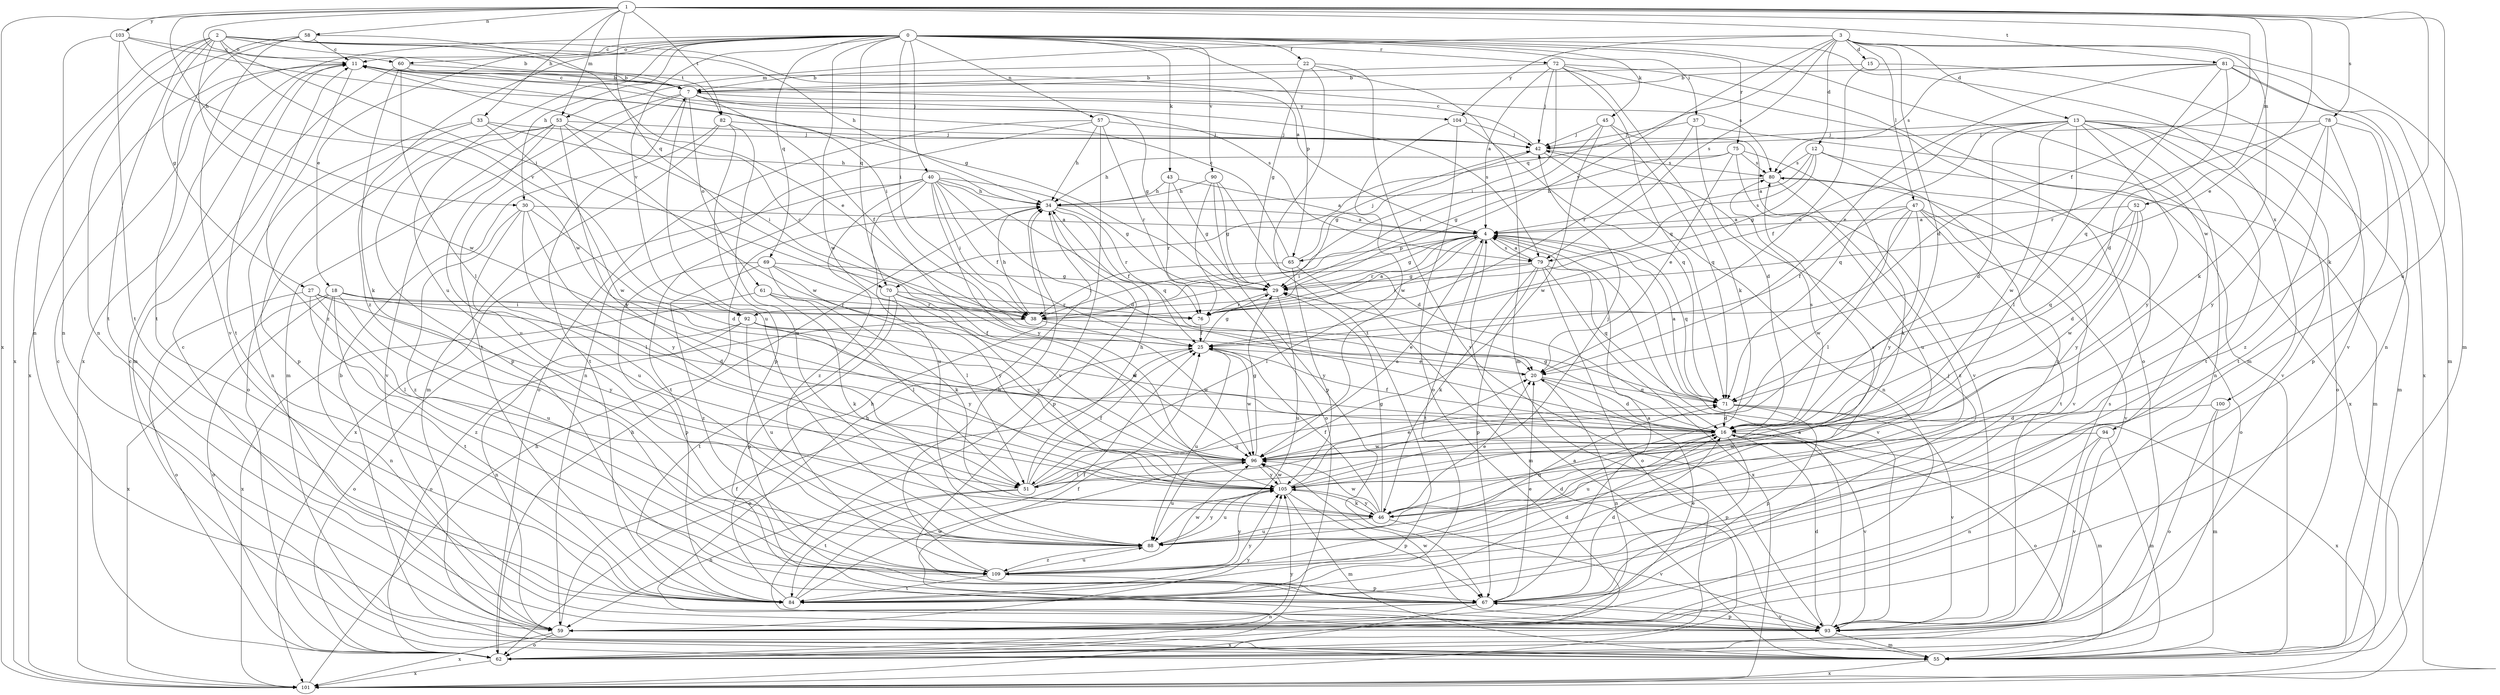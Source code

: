 strict digraph  {
0;
1;
2;
3;
4;
7;
11;
12;
13;
15;
16;
18;
20;
22;
25;
27;
29;
30;
33;
34;
37;
38;
40;
42;
43;
45;
46;
47;
51;
52;
53;
55;
57;
58;
59;
60;
61;
62;
65;
67;
69;
70;
71;
72;
75;
76;
78;
79;
80;
81;
82;
84;
88;
90;
92;
93;
94;
96;
100;
101;
103;
104;
105;
109;
0 -> 11  [label=c];
0 -> 18  [label=e];
0 -> 22  [label=f];
0 -> 30  [label=h];
0 -> 37  [label=i];
0 -> 38  [label=i];
0 -> 40  [label=j];
0 -> 43  [label=k];
0 -> 45  [label=k];
0 -> 57  [label=n];
0 -> 60  [label=o];
0 -> 65  [label=p];
0 -> 69  [label=q];
0 -> 70  [label=q];
0 -> 72  [label=r];
0 -> 75  [label=r];
0 -> 88  [label=u];
0 -> 90  [label=v];
0 -> 92  [label=v];
0 -> 94  [label=w];
0 -> 96  [label=w];
0 -> 100  [label=x];
0 -> 101  [label=x];
0 -> 109  [label=z];
1 -> 20  [label=e];
1 -> 25  [label=f];
1 -> 30  [label=h];
1 -> 33  [label=h];
1 -> 38  [label=i];
1 -> 46  [label=k];
1 -> 52  [label=m];
1 -> 53  [label=m];
1 -> 58  [label=n];
1 -> 70  [label=q];
1 -> 78  [label=s];
1 -> 81  [label=t];
1 -> 82  [label=t];
1 -> 88  [label=u];
1 -> 101  [label=x];
1 -> 103  [label=y];
2 -> 4  [label=a];
2 -> 7  [label=b];
2 -> 27  [label=g];
2 -> 34  [label=h];
2 -> 59  [label=n];
2 -> 60  [label=o];
2 -> 82  [label=t];
2 -> 84  [label=t];
2 -> 92  [label=v];
2 -> 96  [label=w];
2 -> 101  [label=x];
3 -> 12  [label=d];
3 -> 13  [label=d];
3 -> 15  [label=d];
3 -> 16  [label=d];
3 -> 46  [label=k];
3 -> 47  [label=l];
3 -> 53  [label=m];
3 -> 55  [label=m];
3 -> 70  [label=q];
3 -> 79  [label=s];
3 -> 92  [label=v];
3 -> 104  [label=y];
4 -> 29  [label=g];
4 -> 38  [label=i];
4 -> 51  [label=l];
4 -> 65  [label=p];
4 -> 71  [label=q];
4 -> 76  [label=r];
4 -> 79  [label=s];
4 -> 84  [label=t];
4 -> 93  [label=v];
7 -> 11  [label=c];
7 -> 25  [label=f];
7 -> 29  [label=g];
7 -> 55  [label=m];
7 -> 61  [label=o];
7 -> 79  [label=s];
7 -> 84  [label=t];
7 -> 88  [label=u];
7 -> 104  [label=y];
11 -> 7  [label=b];
11 -> 38  [label=i];
11 -> 79  [label=s];
11 -> 84  [label=t];
11 -> 101  [label=x];
11 -> 109  [label=z];
12 -> 4  [label=a];
12 -> 29  [label=g];
12 -> 55  [label=m];
12 -> 79  [label=s];
12 -> 80  [label=s];
12 -> 109  [label=z];
13 -> 16  [label=d];
13 -> 25  [label=f];
13 -> 42  [label=j];
13 -> 51  [label=l];
13 -> 55  [label=m];
13 -> 59  [label=n];
13 -> 62  [label=o];
13 -> 71  [label=q];
13 -> 84  [label=t];
13 -> 93  [label=v];
13 -> 96  [label=w];
13 -> 105  [label=y];
15 -> 7  [label=b];
15 -> 20  [label=e];
15 -> 93  [label=v];
16 -> 25  [label=f];
16 -> 29  [label=g];
16 -> 55  [label=m];
16 -> 62  [label=o];
16 -> 67  [label=p];
16 -> 80  [label=s];
16 -> 88  [label=u];
16 -> 93  [label=v];
16 -> 96  [label=w];
18 -> 16  [label=d];
18 -> 38  [label=i];
18 -> 59  [label=n];
18 -> 62  [label=o];
18 -> 76  [label=r];
18 -> 84  [label=t];
18 -> 88  [label=u];
18 -> 101  [label=x];
20 -> 11  [label=c];
20 -> 16  [label=d];
20 -> 59  [label=n];
20 -> 71  [label=q];
22 -> 7  [label=b];
22 -> 29  [label=g];
22 -> 55  [label=m];
22 -> 84  [label=t];
22 -> 93  [label=v];
25 -> 20  [label=e];
25 -> 29  [label=g];
25 -> 62  [label=o];
25 -> 88  [label=u];
25 -> 96  [label=w];
27 -> 38  [label=i];
27 -> 51  [label=l];
27 -> 62  [label=o];
27 -> 105  [label=y];
27 -> 109  [label=z];
29 -> 76  [label=r];
29 -> 88  [label=u];
30 -> 4  [label=a];
30 -> 16  [label=d];
30 -> 51  [label=l];
30 -> 88  [label=u];
30 -> 105  [label=y];
30 -> 109  [label=z];
33 -> 34  [label=h];
33 -> 42  [label=j];
33 -> 59  [label=n];
33 -> 67  [label=p];
33 -> 96  [label=w];
34 -> 4  [label=a];
34 -> 25  [label=f];
34 -> 67  [label=p];
34 -> 76  [label=r];
37 -> 16  [label=d];
37 -> 42  [label=j];
37 -> 76  [label=r];
37 -> 101  [label=x];
38 -> 20  [label=e];
38 -> 34  [label=h];
38 -> 62  [label=o];
38 -> 96  [label=w];
40 -> 16  [label=d];
40 -> 25  [label=f];
40 -> 29  [label=g];
40 -> 34  [label=h];
40 -> 38  [label=i];
40 -> 71  [label=q];
40 -> 84  [label=t];
40 -> 88  [label=u];
40 -> 101  [label=x];
40 -> 105  [label=y];
40 -> 109  [label=z];
42 -> 11  [label=c];
42 -> 29  [label=g];
42 -> 59  [label=n];
42 -> 80  [label=s];
43 -> 4  [label=a];
43 -> 29  [label=g];
43 -> 34  [label=h];
43 -> 76  [label=r];
45 -> 38  [label=i];
45 -> 42  [label=j];
45 -> 71  [label=q];
45 -> 93  [label=v];
45 -> 96  [label=w];
46 -> 20  [label=e];
46 -> 25  [label=f];
46 -> 29  [label=g];
46 -> 80  [label=s];
46 -> 88  [label=u];
46 -> 93  [label=v];
46 -> 96  [label=w];
46 -> 105  [label=y];
47 -> 4  [label=a];
47 -> 25  [label=f];
47 -> 51  [label=l];
47 -> 62  [label=o];
47 -> 84  [label=t];
47 -> 93  [label=v];
47 -> 96  [label=w];
47 -> 105  [label=y];
51 -> 4  [label=a];
51 -> 25  [label=f];
51 -> 34  [label=h];
51 -> 59  [label=n];
51 -> 71  [label=q];
51 -> 84  [label=t];
52 -> 4  [label=a];
52 -> 16  [label=d];
52 -> 71  [label=q];
52 -> 96  [label=w];
52 -> 105  [label=y];
53 -> 38  [label=i];
53 -> 42  [label=j];
53 -> 62  [label=o];
53 -> 67  [label=p];
53 -> 88  [label=u];
53 -> 93  [label=v];
53 -> 96  [label=w];
53 -> 105  [label=y];
55 -> 7  [label=b];
55 -> 11  [label=c];
55 -> 101  [label=x];
57 -> 34  [label=h];
57 -> 42  [label=j];
57 -> 59  [label=n];
57 -> 62  [label=o];
57 -> 76  [label=r];
57 -> 93  [label=v];
58 -> 11  [label=c];
58 -> 20  [label=e];
58 -> 59  [label=n];
58 -> 84  [label=t];
58 -> 93  [label=v];
59 -> 20  [label=e];
59 -> 25  [label=f];
59 -> 62  [label=o];
59 -> 101  [label=x];
59 -> 105  [label=y];
60 -> 7  [label=b];
60 -> 46  [label=k];
60 -> 51  [label=l];
60 -> 55  [label=m];
60 -> 80  [label=s];
61 -> 46  [label=k];
61 -> 51  [label=l];
61 -> 76  [label=r];
61 -> 101  [label=x];
62 -> 11  [label=c];
62 -> 34  [label=h];
62 -> 101  [label=x];
62 -> 105  [label=y];
65 -> 11  [label=c];
65 -> 38  [label=i];
65 -> 42  [label=j];
65 -> 55  [label=m];
65 -> 105  [label=y];
67 -> 4  [label=a];
67 -> 16  [label=d];
67 -> 20  [label=e];
67 -> 42  [label=j];
67 -> 59  [label=n];
67 -> 93  [label=v];
67 -> 101  [label=x];
69 -> 29  [label=g];
69 -> 46  [label=k];
69 -> 51  [label=l];
69 -> 67  [label=p];
69 -> 105  [label=y];
69 -> 109  [label=z];
70 -> 67  [label=p];
70 -> 76  [label=r];
70 -> 84  [label=t];
70 -> 96  [label=w];
70 -> 105  [label=y];
71 -> 4  [label=a];
71 -> 16  [label=d];
71 -> 67  [label=p];
71 -> 93  [label=v];
71 -> 101  [label=x];
72 -> 4  [label=a];
72 -> 7  [label=b];
72 -> 38  [label=i];
72 -> 42  [label=j];
72 -> 46  [label=k];
72 -> 55  [label=m];
72 -> 62  [label=o];
72 -> 71  [label=q];
75 -> 20  [label=e];
75 -> 29  [label=g];
75 -> 34  [label=h];
75 -> 46  [label=k];
75 -> 80  [label=s];
75 -> 88  [label=u];
76 -> 4  [label=a];
76 -> 25  [label=f];
78 -> 42  [label=j];
78 -> 67  [label=p];
78 -> 76  [label=r];
78 -> 84  [label=t];
78 -> 105  [label=y];
78 -> 109  [label=z];
79 -> 4  [label=a];
79 -> 29  [label=g];
79 -> 38  [label=i];
79 -> 46  [label=k];
79 -> 62  [label=o];
79 -> 67  [label=p];
79 -> 71  [label=q];
79 -> 101  [label=x];
80 -> 34  [label=h];
80 -> 93  [label=v];
80 -> 109  [label=z];
81 -> 7  [label=b];
81 -> 16  [label=d];
81 -> 20  [label=e];
81 -> 55  [label=m];
81 -> 59  [label=n];
81 -> 71  [label=q];
81 -> 80  [label=s];
81 -> 101  [label=x];
82 -> 42  [label=j];
82 -> 55  [label=m];
82 -> 67  [label=p];
82 -> 84  [label=t];
82 -> 88  [label=u];
84 -> 16  [label=d];
84 -> 25  [label=f];
84 -> 34  [label=h];
84 -> 96  [label=w];
84 -> 105  [label=y];
88 -> 16  [label=d];
88 -> 71  [label=q];
88 -> 105  [label=y];
88 -> 109  [label=z];
90 -> 16  [label=d];
90 -> 29  [label=g];
90 -> 34  [label=h];
90 -> 62  [label=o];
90 -> 67  [label=p];
92 -> 16  [label=d];
92 -> 25  [label=f];
92 -> 59  [label=n];
92 -> 62  [label=o];
92 -> 88  [label=u];
92 -> 105  [label=y];
93 -> 4  [label=a];
93 -> 11  [label=c];
93 -> 16  [label=d];
93 -> 25  [label=f];
93 -> 34  [label=h];
93 -> 55  [label=m];
93 -> 67  [label=p];
93 -> 80  [label=s];
93 -> 96  [label=w];
94 -> 55  [label=m];
94 -> 59  [label=n];
94 -> 93  [label=v];
94 -> 96  [label=w];
96 -> 29  [label=g];
96 -> 51  [label=l];
96 -> 88  [label=u];
96 -> 105  [label=y];
100 -> 16  [label=d];
100 -> 55  [label=m];
100 -> 62  [label=o];
101 -> 4  [label=a];
101 -> 34  [label=h];
103 -> 11  [label=c];
103 -> 29  [label=g];
103 -> 59  [label=n];
103 -> 84  [label=t];
103 -> 96  [label=w];
104 -> 42  [label=j];
104 -> 62  [label=o];
104 -> 71  [label=q];
104 -> 96  [label=w];
105 -> 20  [label=e];
105 -> 42  [label=j];
105 -> 46  [label=k];
105 -> 55  [label=m];
105 -> 67  [label=p];
105 -> 88  [label=u];
105 -> 96  [label=w];
109 -> 34  [label=h];
109 -> 67  [label=p];
109 -> 84  [label=t];
109 -> 88  [label=u];
109 -> 96  [label=w];
109 -> 105  [label=y];
}
